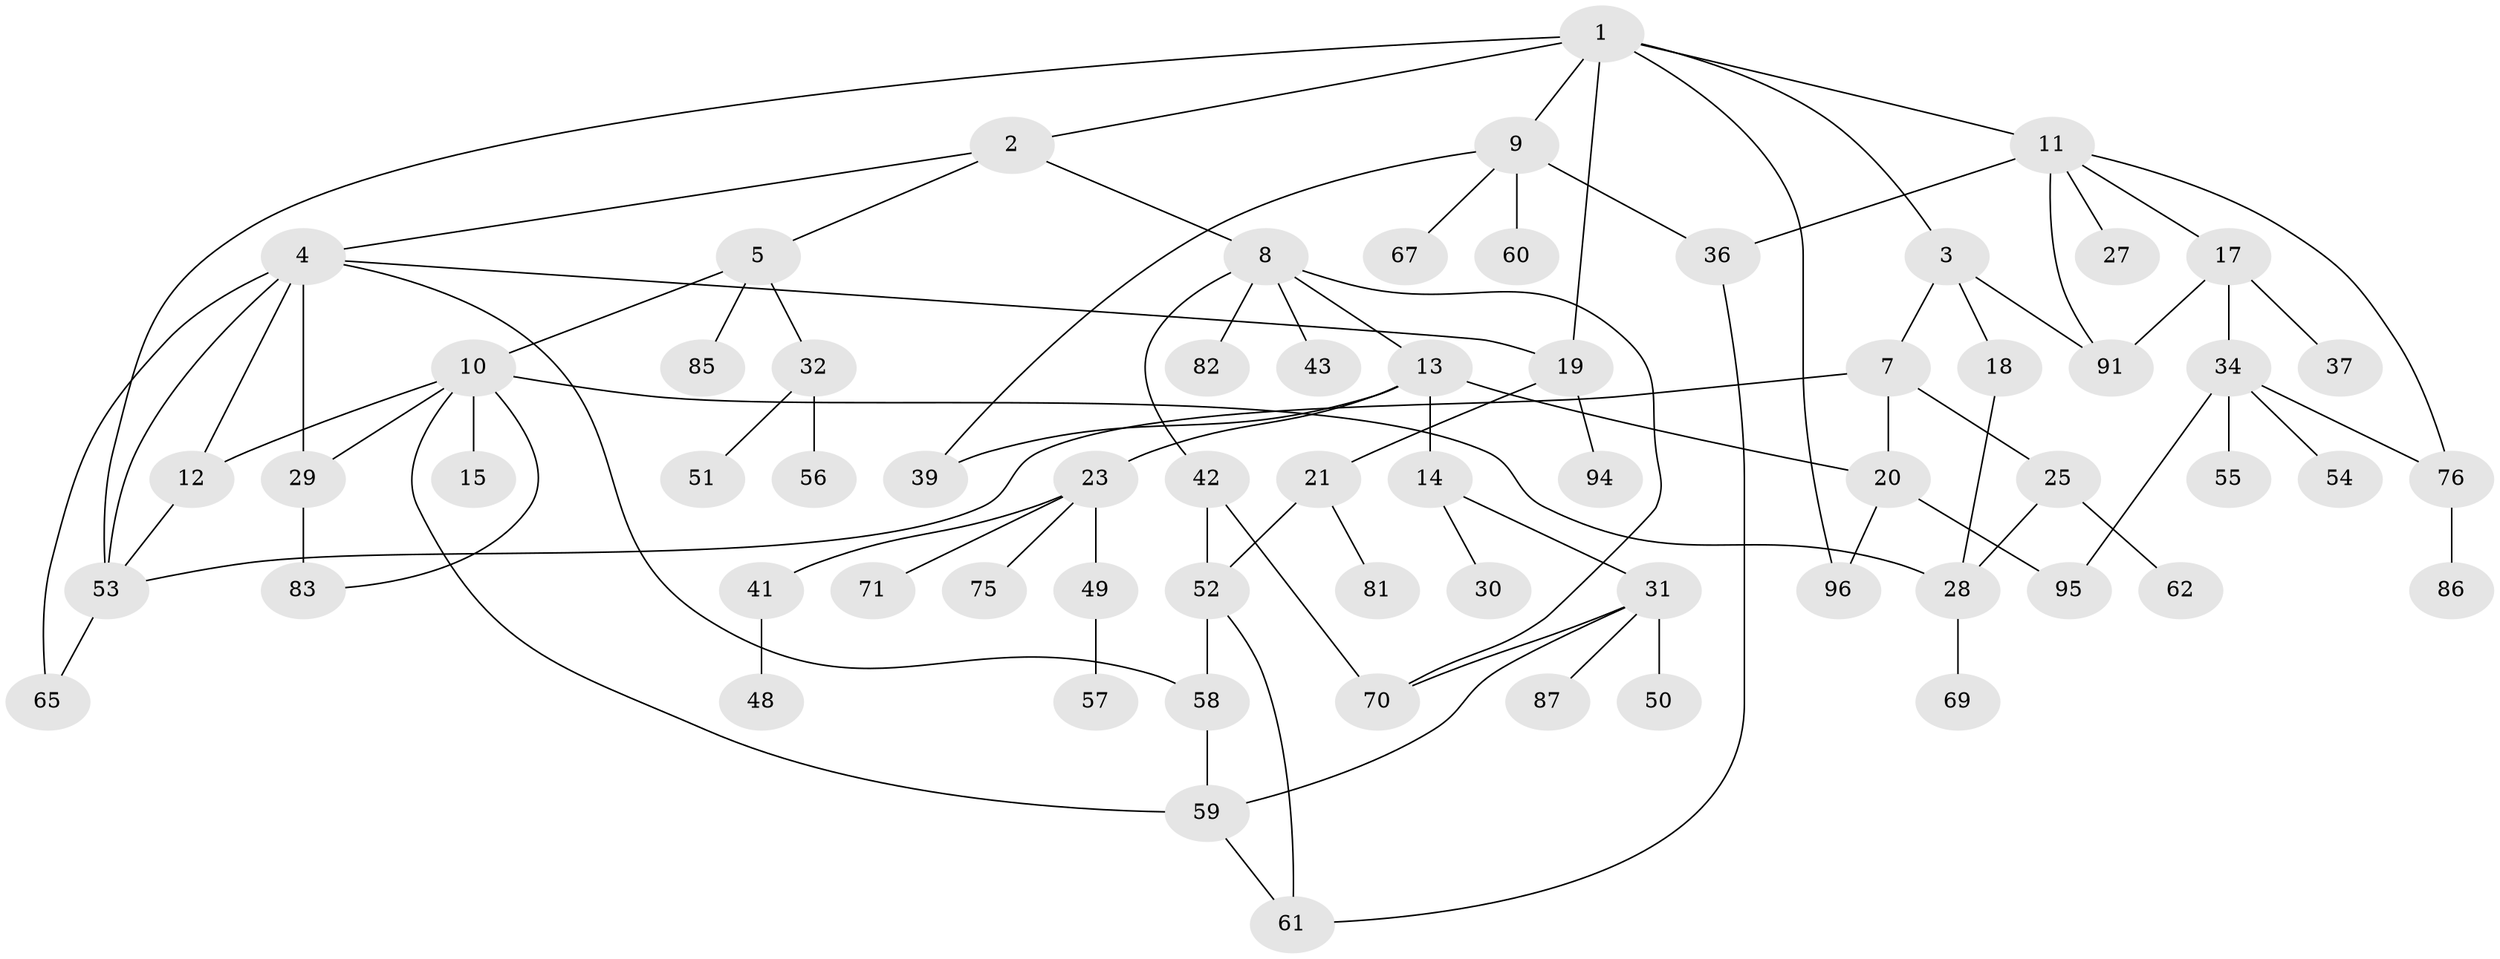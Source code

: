 // original degree distribution, {7: 0.03, 5: 0.06, 4: 0.09, 3: 0.24, 6: 0.01, 1: 0.29, 2: 0.28}
// Generated by graph-tools (version 1.1) at 2025/54/02/21/25 11:54:43]
// undirected, 66 vertices, 91 edges
graph export_dot {
graph [start="1"]
  node [color=gray90,style=filled];
  1 [super="+47"];
  2 [super="+80"];
  3;
  4 [super="+74"];
  5 [super="+6"];
  7 [super="+64"];
  8 [super="+16"];
  9 [super="+79"];
  10 [super="+99"];
  11 [super="+24"];
  12 [super="+84"];
  13 [super="+22"];
  14;
  15;
  17 [super="+73"];
  18;
  19 [super="+77"];
  20 [super="+92"];
  21;
  23 [super="+38"];
  25 [super="+26"];
  27 [super="+63"];
  28 [super="+33"];
  29;
  30;
  31 [super="+66"];
  32 [super="+46"];
  34 [super="+35"];
  36 [super="+40"];
  37;
  39 [super="+44"];
  41;
  42 [super="+98"];
  43 [super="+45"];
  48;
  49 [super="+90"];
  50;
  51;
  52 [super="+89"];
  53 [super="+68"];
  54 [super="+78"];
  55;
  56 [super="+88"];
  57;
  58;
  59 [super="+72"];
  60;
  61;
  62;
  65;
  67;
  69;
  70;
  71;
  75 [super="+93"];
  76;
  81;
  82;
  83 [super="+100"];
  85;
  86;
  87;
  91 [super="+97"];
  94;
  95;
  96;
  1 -- 2;
  1 -- 3;
  1 -- 9;
  1 -- 11;
  1 -- 96;
  1 -- 53;
  1 -- 19;
  2 -- 4;
  2 -- 5;
  2 -- 8;
  3 -- 7;
  3 -- 18;
  3 -- 91;
  4 -- 12;
  4 -- 19;
  4 -- 29;
  4 -- 53;
  4 -- 65;
  4 -- 58;
  5 -- 10;
  5 -- 32;
  5 -- 85;
  7 -- 25;
  7 -- 20;
  7 -- 53;
  8 -- 13;
  8 -- 42;
  8 -- 43;
  8 -- 82;
  8 -- 70;
  9 -- 39;
  9 -- 60;
  9 -- 67;
  9 -- 36;
  10 -- 15;
  10 -- 83;
  10 -- 12;
  10 -- 28;
  10 -- 29;
  10 -- 59;
  11 -- 17;
  11 -- 36;
  11 -- 91;
  11 -- 27;
  11 -- 76;
  12 -- 53;
  13 -- 14;
  13 -- 20;
  13 -- 23;
  13 -- 39;
  14 -- 30;
  14 -- 31;
  17 -- 34;
  17 -- 37;
  17 -- 91;
  18 -- 28;
  19 -- 21;
  19 -- 94;
  20 -- 96;
  20 -- 95;
  21 -- 52;
  21 -- 81;
  23 -- 71;
  23 -- 41;
  23 -- 75;
  23 -- 49;
  25 -- 62;
  25 -- 28;
  28 -- 69;
  29 -- 83;
  31 -- 50;
  31 -- 87;
  31 -- 70;
  31 -- 59;
  32 -- 56;
  32 -- 51;
  34 -- 54;
  34 -- 95;
  34 -- 76;
  34 -- 55;
  36 -- 61;
  41 -- 48;
  42 -- 70;
  42 -- 52;
  49 -- 57;
  52 -- 58;
  52 -- 61;
  53 -- 65;
  58 -- 59;
  59 -- 61;
  76 -- 86;
}
